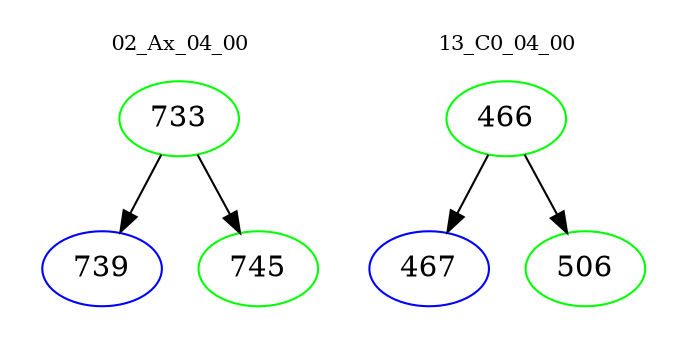 digraph{
subgraph cluster_0 {
color = white
label = "02_Ax_04_00";
fontsize=10;
T0_733 [label="733", color="green"]
T0_733 -> T0_739 [color="black"]
T0_739 [label="739", color="blue"]
T0_733 -> T0_745 [color="black"]
T0_745 [label="745", color="green"]
}
subgraph cluster_1 {
color = white
label = "13_C0_04_00";
fontsize=10;
T1_466 [label="466", color="green"]
T1_466 -> T1_467 [color="black"]
T1_467 [label="467", color="blue"]
T1_466 -> T1_506 [color="black"]
T1_506 [label="506", color="green"]
}
}
